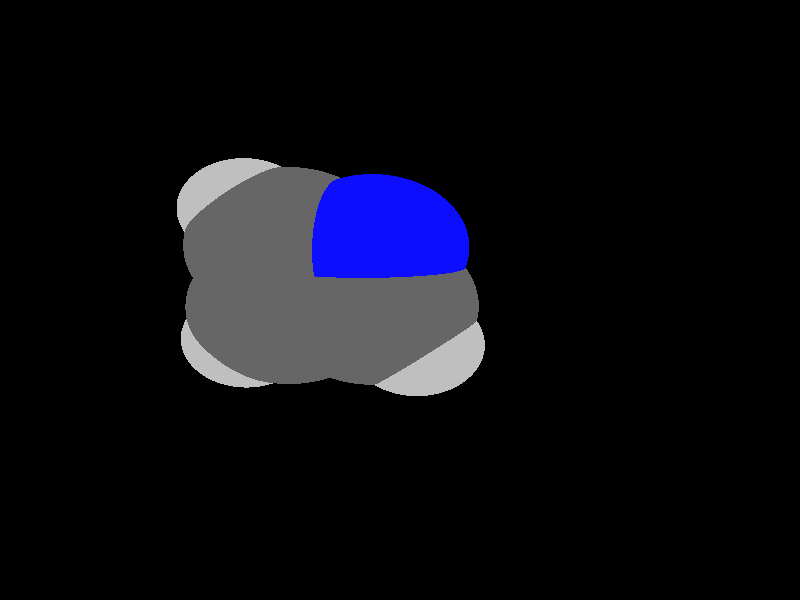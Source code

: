 global_settings {
	ambient_light rgb <0.200000002980232, 0.200000002980232, 0.200000002980232>
	max_trace_level 15
}

background { color rgb <0,0,0> }

camera {
	perspective
	location <-4.28130693633618, 6.78399617530832, 17.0539633935389>
	angle 40
	up <-0.573919768209818, 0.798294065542801, -0.182599793475058>
	right <0.814987741202566, 0.534987910928133, -0.222672218406992> * 1
	direction <-0.0800692284684225, -0.2766125812032, -0.95764001512707> }

light_source {
	<30.2528211697655, 115.71260646334, 59.6860415406813>
	color rgb <1, 1, 1>
	fade_distance 183.175249051043
	fade_power 0
	spotlight
	area_light <20, 0, 0>, <0, 0, 20>, 20, 20
	circular
	orient
	point_at <-30.2528211697655, -115.71260646334, -59.6860415406813>
}

light_source {
	<-100.175672234043, -0.686063603129947, -39.2454879264399>
	color rgb <0.300000011920929, 0.300000011920929, 0.300000011920929> shadowless
	fade_distance 183.175249051043
	fade_power 0
	parallel
	point_at <100.175672234043, 0.686063603129947, 39.2454879264399>
}

#default {
	finish {ambient 0.5 diffuse 1 specular 0.2 roughness .01 metallic 1}
}

union {
cylinder {
	<-6.78994085780886, 2.506790470004, 0.0617672362327435>, 	<-6.44085913846213, 1.99225104252391, 0.0711370485062306>, 0.075
	pigment { rgbt <0.0500000007450581, 0.0500000007450581, 1, 0> }
}
cylinder {
	<-6.60381230271605, 2.63314105248469, 0.0658527332471156>, 	<-6.25473058336932, 2.1186016250046, 0.0752225455206027>, 0.075
	pigment { rgbt <0.0500000007450581, 0.0500000007450581, 1, 0> }
}
cylinder {
	<-6.44085913846213, 1.99225104252391, 0.0711370485062306>, 	<-6.07662068407773, 1.45537089269564, 0.0809136874741883>, 0.075
	pigment { rgbt <0.400000005960464, 0.400000005960464, 0.400000005960464, 0> }
}
cylinder {
	<-6.25473058336932, 2.1186016250046, 0.0752225455206027>, 	<-5.89049212898492, 1.58172147517633, 0.0849991844885604>, 0.075
	pigment { rgbt <0.400000005960464, 0.400000005960464, 0.400000005960464, 0> }
}
cylinder {
	<-6.69687658026246, 2.56996576124435, 0.0638099847399296>, 	<-7.27348250870381, 2.18496928139641, 0.0511391250988644>, 0.075
	pigment { rgbt <0.0500000007450581, 0.0500000007450581, 1, 0> }
}
cylinder {
	<-7.27348250870381, 2.18496928139641, 0.0511391250988644>, 	<-7.87253939058485, 1.78498242837129, 0.037974907922244>, 0.075
	pigment { rgbt <0.400000005960464, 0.400000005960464, 0.400000005960464, 0> }
}
cylinder {
	<-5.98355640653132, 1.51854618393598, 0.0829564359813744>, 	<-6.56117977291007, 1.08850969421919, 0.070363766751141>, 0.075
	pigment { rgbt <0.400000005960464, 0.400000005960464, 0.400000005960464, 0> }
}
cylinder {
	<-6.56117977291007, 1.08850969421919, 0.070363766751141>, 	<-7.13880313928882, 0.658473204502401, 0.0577710975209077>, 0.075
	pigment { rgbt <0.400000005960464, 0.400000005960464, 0.400000005960464, 0> }
}
cylinder {
	<-7.04456852856508, 0.7198880696704, 0.0598453391032681>, 	<-7.4114366542131, 1.28314268160485, 0.0499472443039363>, 0.075
	pigment { rgbt <0.400000005960464, 0.400000005960464, 0.400000005960464, 0> }
}
cylinder {
	<-7.23303775001255, 0.597058339334402, 0.0556968559385473>, 	<-7.59990587566057, 1.16031295126885, 0.0457987611392154>, 0.075
	pigment { rgbt <0.400000005960464, 0.400000005960464, 0.400000005960464, 0> }
}
cylinder {
	<-7.4114366542131, 1.28314268160485, 0.0499472443039363>, 	<-7.77830477986111, 1.84639729353929, 0.0400491495046044>, 0.075
	pigment { rgbt <0.400000005960464, 0.400000005960464, 0.400000005960464, 0> }
}
cylinder {
	<-7.59990587566057, 1.16031295126885, 0.0457987611392154>, 	<-7.96677400130859, 1.72356756320329, 0.0359006663398835>, 0.075
	pigment { rgbt <0.400000005960464, 0.400000005960464, 0.400000005960464, 0> }
}
cylinder {
	<-5.98355640653132, 1.51854618393598, 0.0829564359813744>, 	<-5.33865528097868, 1.34033322007041, 0.0985114204269314>, 0.075
	pigment { rgbt <0.400000005960464, 0.400000005960464, 0.400000005960464, 0> }
}
cylinder {
	<-5.33865528097868, 1.34033322007041, 0.0985114204269314>, 	<-4.92791227751623, 1.22682786997296, 0.108418522115589>, 0.075
	pigment { rgbt <0.75, 0.75, 0.75, 0> }
}
cylinder {
	<-7.13880313928882, 0.658473204502401, 0.0577710975209077>, 	<-7.27779428057141, 0.0110157709826419, 0.0559768332579573>, 0.075
	pigment { rgbt <0.400000005960464, 0.400000005960464, 0.400000005960464, 0> }
}
cylinder {
	<-7.27779428057141, 0.0110157709826419, 0.0559768332579573>, 	<-7.3657822408529, -0.398855379212974, 0.0548409791938339>, 0.075
	pigment { rgbt <0.75, 0.75, 0.75, 0> }
}
cylinder {
	<-7.87253939058485, 1.78498242837129, 0.037974907922244>, 	<-8.52032418484424, 1.93382305927614, 0.0224189800343514>, 0.075
	pigment { rgbt <0.400000005960464, 0.400000005960464, 0.400000005960464, 0> }
}
cylinder {
	<-8.52032418484424, 1.93382305927614, 0.0224189800343514>, 	<-8.93134494086919, 2.02826273921905, 0.012548712473562>, 0.075
	pigment { rgbt <0.75, 0.75, 0.75, 0> }
}
sphere {
	<-6.69687658026246, 2.56996576124435, 0.0638099847399296>, 0.3834
	pigment { rgbt <0.0500000007450581, 0.0500000007450581, 1,0> }
}
sphere {
	<-5.98355640653132, 1.51854618393598, 0.0829564359813744>, 0.4104
	pigment { rgbt <0.400000005960464, 0.400000005960464, 0.400000005960464,0> }
}
sphere {
	<-7.13880313928882, 0.658473204502401, 0.0577710975209077>, 0.4104
	pigment { rgbt <0.400000005960464, 0.400000005960464, 0.400000005960464,0> }
}
sphere {
	<-7.87253939058485, 1.78498242837129, 0.037974907922244>, 0.4104
	pigment { rgbt <0.400000005960464, 0.400000005960464, 0.400000005960464,0> }
}
sphere {
	<-4.92791227751623, 1.22682786997296, 0.108418522115589>, 0.1674
	pigment { rgbt <0.75, 0.75, 0.75,0> }
}
sphere {
	<-7.3657822408529, -0.398855379212974, 0.0548409791938339>, 0.1674
	pigment { rgbt <0.75, 0.75, 0.75,0> }
}
sphere {
	<-8.93134494086919, 2.02826273921905, 0.012548712473562>, 0.1674
	pigment { rgbt <0.75, 0.75, 0.75,0> }
}
}
merge {
}
union {
}
merge {
sphere {
	<-6.69687658026246, 2.56996576124435, 0.0638099847399296>, 1.549845
	pigment { rgbt <0, 0, 0,0> }
}
sphere {
	<-5.98355640653132, 1.51854618393598, 0.0829564359813744>, 1.69983
	pigment { rgbt <0, 0, 0,0> }
}
sphere {
	<-7.13880313928882, 0.658473204502401, 0.0577710975209077>, 1.69983
	pigment { rgbt <0, 0, 0,0> }
}
sphere {
	<-7.87253939058485, 1.78498242837129, 0.037974907922244>, 1.69983
	pigment { rgbt <0, 0, 0,0> }
}
sphere {
	<-4.92791227751623, 1.22682786997296, 0.108418522115589>, 1.09989
	pigment { rgbt <0, 0, 0,0> }
}
sphere {
	<-7.3657822408529, -0.398855379212974, 0.0548409791938339>, 1.09989
	pigment { rgbt <0, 0, 0,0> }
}
sphere {
	<-8.93134494086919, 2.02826273921905, 0.012548712473562>, 1.09989
	pigment { rgbt <0, 0, 0,0> }
}
sphere {
	<-6.69687658026246, 2.56996576124435, 0.0638099847399296>, 1.55
	pigment { rgbt <0.0500000007450581, 0.0500000007450581, 1,0.350000023841858> }
}
sphere {
	<-5.98355640653132, 1.51854618393598, 0.0829564359813744>, 1.7
	pigment { rgbt <0.400000005960464, 0.400000005960464, 0.400000005960464,0.350000023841858> }
}
sphere {
	<-7.13880313928882, 0.658473204502401, 0.0577710975209077>, 1.7
	pigment { rgbt <0.400000005960464, 0.400000005960464, 0.400000005960464,0.350000023841858> }
}
sphere {
	<-7.87253939058485, 1.78498242837129, 0.037974907922244>, 1.7
	pigment { rgbt <0.400000005960464, 0.400000005960464, 0.400000005960464,0.350000023841858> }
}
sphere {
	<-4.92791227751623, 1.22682786997296, 0.108418522115589>, 1.1
	pigment { rgbt <0.75, 0.75, 0.75,0.350000023841858> }
}
sphere {
	<-7.3657822408529, -0.398855379212974, 0.0548409791938339>, 1.1
	pigment { rgbt <0.75, 0.75, 0.75,0.350000023841858> }
}
sphere {
	<-8.93134494086919, 2.02826273921905, 0.012548712473562>, 1.1
	pigment { rgbt <0.75, 0.75, 0.75,0.350000023841858> }
}
}
